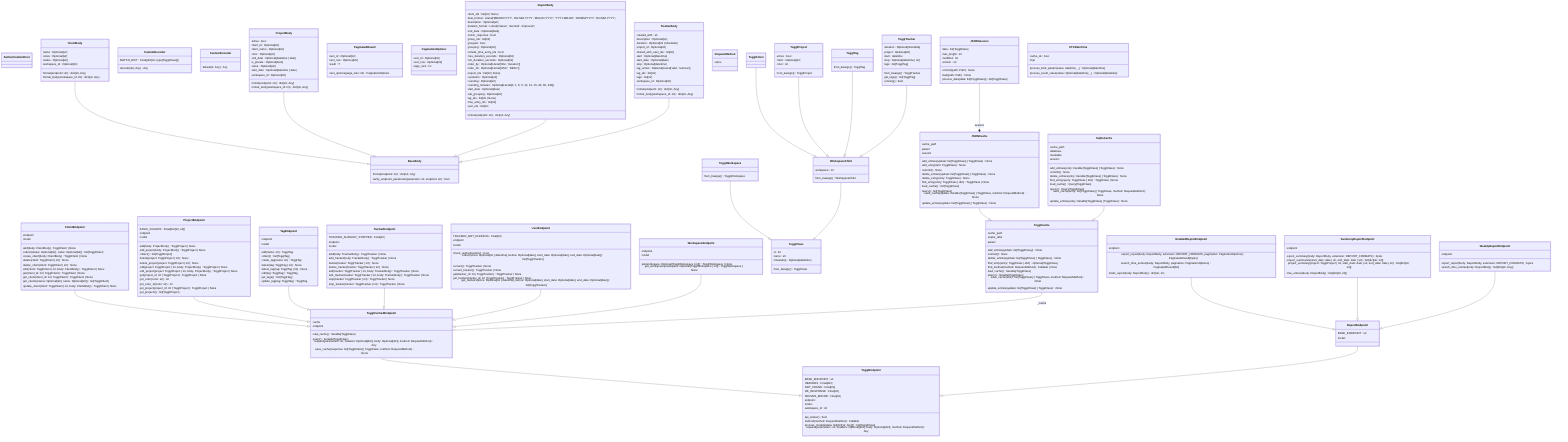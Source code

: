 classDiagram
  class AuthenticationError {
  }
  class BaseBody {
    format(endpoint: str)* dict[str, Any]
    verify_endpoint_parameter(parameter: str, endpoint: str) bool
  }
  class ClientBody {
    name : Optional[str]
    notes : Optional[str]
    status : Optional[str]
    workspace_id : Optional[int]
    format(endpoint: str) dict[str, Any]
    format_body(workspace_id: int) dict[str, Any]
  }
  class ClientEndpoint {
    endpoint
    model
    add(body: ClientBody) TogglClient | None
    collect(status: Optional[str], name: Optional[str]) list[TogglClient]
    create_client(body: ClientBody) TogglClient | None
    delete(client: TogglClient | int) None
    delete_client(client: TogglClient | int) None
    edit(client: TogglClient | int, body: ClientBody) TogglClient | None
    get(client_id: int | TogglClient) TogglClient | None
    get_client(client_id: int | TogglClient) TogglClient | None
    get_clients(status: Optional[str], name: Optional[str]) list[TogglClient]
    update_client(client: TogglClient | int, body: ClientBody) TogglClient | None
  }
  class CustomDecoder {
    MATCH_DICT : Final[dict[str, type[TogglClass]]]
    decode(obj: Any) Any
  }
  class CustomEncoder {
    default(o: Any) Any
  }
  class DetailedReportEndpoint {
    endpoint
    export_report(body: ReportBody, extension: REPORT_FORMATS, pagination: PaginationOptions) PaginatedResult[bytes]
    search_time_entries(body: ReportBody, pagination: PaginationOptions) PaginatedResult[list]
    totals_report(body: ReportBody) dict[str, int]
  }
  class JSONCache {
    cache_path
    parent
    session
    add_entries(update: list[TogglClass] | TogglClass) None
    add_entry(item: TogglClass) None
    commit() None
    delete_entries(update: list[TogglClass] | TogglClass) None
    delete_entry(entry: TogglClass) None
    find_entry(entry: TogglClass | dict) TogglClass | None
    load_cache() list[TogglClass]
    query() list[TogglClass]
    save_cache(update: Iterable[TogglClass] | TogglClass, method: RequestMethod) None
    update_entries(update: list[TogglClass] | TogglClass) None
  }
  class JSONSession {
    data : list[TogglClass]
    max_length : int
    modified : int
    version : str
    commit(path: Path) None
    load(path: Path) None
    process_data(data: list[TogglClass]) list[TogglClass]
  }
  class PaginatedResult {
    next_id : Optional[int]
    next_row : Optional[int]
    result : T
    next_options(page_size: int) PaginationOptions
  }
  class PaginationOptions {
    next_id : Optional[int]
    next_row : Optional[int]
    page_size : int
  }
  class ProjectBody {
    active : bool
    client_id : Optional[int]
    client_name : Optional[str]
    color : Optional[str]
    end_date : Optional[datetime | date]
    is_private : Optional[bool]
    name : Optional[str]
    start_date : Optional[datetime | date]
    workspace_id : Optional[int]
    format(endpoint: str) dict[str, Any]
    format_body(workspace_id: int) dict[str, Any]
  }
  class ProjectEndpoint {
    BASIC_COLORS : Final[dict[str, str]]
    endpoint
    model
    add(body: ProjectBody) TogglProject | None
    add_project(body: ProjectBody) TogglProject | None
    collect() list[TogglProject]
    delete(project: TogglProject | int) None
    delete_project(project: TogglProject | int) None
    edit(project: TogglProject | int, body: ProjectBody) TogglProject | None
    edit_project(project: TogglProject | int, body: ProjectBody) TogglProject | None
    get(project_id: int | TogglProject) TogglProject | None
    get_color(color: str) str
    get_color_id(color: str) int
    get_project(project_id: int | TogglProject) TogglProject | None
    get_projects() list[TogglProject]
  }
  class ReportBody {
    client_ids : list[int | None]
    date_format : Literal['MM/DD/YYYY', 'DD-MM-YYYY', 'MM-DD-YYYY', 'YYYY-MM-DD', 'DD/MM/YYYY', 'DD.MM.YYYY']
    description : Optional[str]
    duration_format : Literal['classic', 'decimal', 'improved']
    end_date : Optional[date]
    enrich_response : bool
    group_ids : list[int]
    grouped : bool
    grouping : Optional[str]
    include_time_entry_ids : bool
    max_duration_seconds : Optional[int]
    min_duration_seconds : Optional[int]
    order_by : Optional[Literal['title', 'duration']]
    order_dir : Optional[Literal['ASC', 'DESC']]
    project_ids : list[int | None]
    resolution : Optional[str]
    rounding : Optional[int]
    rounding_minutes : Optional[Literal[0, 1, 5, 6, 10, 12, 15, 30, 60, 240]]
    start_date : Optional[date]
    sub_grouping : Optional[str]
    tag_ids : list[int | None]
    time_entry_ids : list[int]
    user_ids : list[int]
    format(endpoint: str) dict[str, Any]
  }
  class ReportEndpoint {
    BASE_ENDPOINT : str
    model
  }
  class RequestMethod {
    name
  }
  class SqliteCache {
    cache_path
    database
    metadata
    session
    add_entries(entry: Iterable[TogglClass] | TogglClass) None
    commit() None
    delete_entries(entry: Iterable[TogglClass] | TogglClass) None
    find_entry(query: TogglClass | dict) TogglClass | None
    load_cache() Query[TogglClass]
    query() Query[TogglClass]
    save_cache(entry: list[TogglClass] | TogglClass, method: RequestMethod) None
    update_entries(entry: Iterable[TogglClass] | TogglClass) None
  }
  class SummaryReportEndpoint {
    endpoint
    export_summary(body: ReportBody, extension: REPORT_FORMATS) bytes
    project_summaries(start_date: date | str, end_date: date | str) list[dict[str, int]]
    project_summary(project: TogglProject | int, start_date: date | str, end_date: date | str) list[dict[str, int]]
    time_entries(body: ReportBody) list[dict[str, int]]
  }
  class TagEndpoint {
    endpoint
    model
    add(name: str) TogglTag
    collect() list[TogglTag]
    create_tag(name: str) TogglTag
    delete(tag: TogglTag | int) None
    delete_tag(tag: TogglTag | int) None
    edit(tag: TogglTag) TogglTag
    get_tags() list[TogglTag]
    update_tag(tag: TogglTag) TogglTag
  }
  class TogglCache {
    cache_path
    expire_after
    parent
    add_entries(update: list[TogglClass])* None
    commit()* None
    delete_entries(update: list[TogglClass] | TogglClass)* None
    find_entry(entry: TogglClass | dict)* Optional[TogglClass]
    find_method(method: RequestMethod) Callable | None
    load_cache()* Iterable[TogglClass]
    query()* Iterable[TogglClass]
    save_cache(entry: list[TogglClass] | TogglClass, method: RequestMethod)* None
    update_entries(update: list[TogglClass] | TogglClass)* None
  }
  class TogglCachedEndpoint {
    cache
    endpoint
    load_cache() Iterable[TogglClass]
    query() Iterable[TogglClass]
    request(parameters: str, headers: Optional[dict], body: Optional[dict], method: RequestMethod) Any
    save_cache(response: list[TogglClass] | TogglClass, method: RequestMethod) None
  }
  class TogglClass {
    id : int
    name : str
    timestamp : Optional[datetime]
    from_kwargs()* TogglClass
  }
  class TogglClient {
  }
  class TogglEndpoint {
    BASE_ENDPOINT : str
    HEADERS : Final[dict]
    NOT_FOUND : Final[int]
    OK_RESPONSE : Final[int]
    SERVER_ERROR : Final[int]
    endpoint
    model
    workspace_id : int
    api_status() bool
    method(method: RequestMethod) Callable
    process_models(data: list[dict[str, Any]]) list[TogglClass]
    request(parameters: str, headers: Optional[dict], body: Optional[dict], method: RequestMethod) Any
  }
  class TogglProject {
    active : bool
    client : Optional[int]
    color : str
    from_kwargs() TogglProject
  }
  class TogglTag {
    from_kwargs() TogglTag
  }
  class TogglTracker {
    duration : Optional[timedelta]
    project : Optional[int]
    start : datetime
    stop : Optional[datetime | str]
    tags : list[TogglTag]
    from_kwargs() TogglTracker
    get_tags() list[TogglTag]
    running() bool
  }
  class TogglWorkspace {
    from_kwargs() TogglWorkspace
  }
  class TrackerBody {
    created_with : str
    description : Optional[str]
    duration : Optional[int | timedelta]
    project_id : Optional[int]
    shared_with_user_ids : list[int]
    start : Optional[datetime]
    start_date : Optional[date]
    stop : Optional[datetime]
    tag_action : Optional[Literal['add', 'remove']]
    tag_ids : list[int]
    tags : list[str]
    workspace_id : Optional[int]
    format(endpoint: str) dict[str, Any]
    format_body(workspace_id: int) dict[str, Any]
  }
  class TrackerEndpoint {
    TRACKER_ALREADY_STOPPED : Final[int]
    endpoint
    model
    add(body: TrackerBody) TogglTracker | None
    add_tracker(body: TrackerBody) TogglTracker | None
    delete(tracker: TogglTracker | int) None
    delete_tracker(tracker: TogglTracker | int) None
    edit(tracker: TogglTracker | int, body: TrackerBody) TogglTracker | None
    edit_tracker(tracker: TogglTracker | int, body: TrackerBody) TogglTracker | None
    stop(tracker: TogglTracker | int) TogglTracker | None
    stop_tracker(tracker: TogglTracker | int) TogglTracker | None
  }
  class UTCDateTime {
    cache_ok : bool
    impl
    process_bind_param(value: datetime, _) Optional[datetime]
    process_result_value(value: Optional[datetime], _) Optional[datetime]
  }
  class UserEndpoint {
    TRACKER_NOT_RUNNING : Final[int]
    endpoint
    model
    check_authentication() bool
    collect(since: Optional[int | datetime], before: Optional[date], start_date: Optional[date], end_date: Optional[date]) list[TogglTracker]
    current() TogglTracker | None
    current_tracker() TogglTracker | None
    get(tracker_id: int | TogglTracker) TogglTracker | None
    get_tracker(tracker_id: int | TogglTracker) TogglTracker | None
    get_trackers(since: Optional[int | datetime], before: Optional[date], start_date: Optional[date], end_date: Optional[date]) list[TogglTracker]
  }
  class WeeklyReportEndpoint {
    endpoint
    export_report(body: ReportBody, extension: REPORT_FORMATS) bytes
    search_time_entries(body: ReportBody) list[dict[str, Any]]
  }
  class WorkspaceChild {
    workspace : int
    from_kwargs() WorkspaceChild
  }
  class WorkspaceEndpoint {
    endpoint
    model
    get(workspace: Optional[TogglWorkspace | int]) TogglWorkspace | None
    get_workspace(workspace: Optional[TogglWorkspace | int]) TogglWorkspace | None
  }
  ClientBody --|> BaseBody
  ClientEndpoint --|> TogglCachedEndpoint
  JSONCache --|> TogglCache
  SqliteCache --|> TogglCache
  TogglCachedEndpoint --|> TogglEndpoint
  TogglClient --|> WorkspaceChild
  TogglProject --|> WorkspaceChild
  TogglTag --|> WorkspaceChild
  TogglTracker --|> WorkspaceChild
  TogglWorkspace --|> TogglClass
  WorkspaceChild --|> TogglClass
  ProjectBody --|> BaseBody
  ProjectEndpoint --|> TogglCachedEndpoint
  DetailedReportEndpoint --|> ReportEndpoint
  ReportBody --|> BaseBody
  ReportEndpoint --|> TogglEndpoint
  SummaryReportEndpoint --|> ReportEndpoint
  WeeklyReportEndpoint --|> ReportEndpoint
  TagEndpoint --|> TogglCachedEndpoint
  TrackerBody --|> BaseBody
  TrackerEndpoint --|> TogglCachedEndpoint
  UserEndpoint --|> TogglCachedEndpoint
  WorkspaceEndpoint --|> TogglCachedEndpoint
  JSONSession --* JSONCache : session
  TogglCache --o TogglCachedEndpoint : _cache